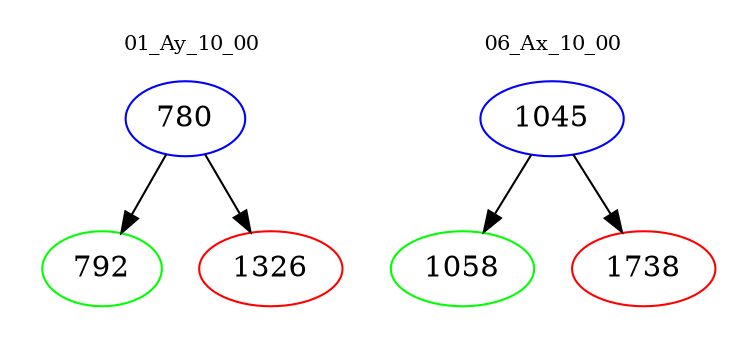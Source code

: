 digraph{
subgraph cluster_0 {
color = white
label = "01_Ay_10_00";
fontsize=10;
T0_780 [label="780", color="blue"]
T0_780 -> T0_792 [color="black"]
T0_792 [label="792", color="green"]
T0_780 -> T0_1326 [color="black"]
T0_1326 [label="1326", color="red"]
}
subgraph cluster_1 {
color = white
label = "06_Ax_10_00";
fontsize=10;
T1_1045 [label="1045", color="blue"]
T1_1045 -> T1_1058 [color="black"]
T1_1058 [label="1058", color="green"]
T1_1045 -> T1_1738 [color="black"]
T1_1738 [label="1738", color="red"]
}
}
